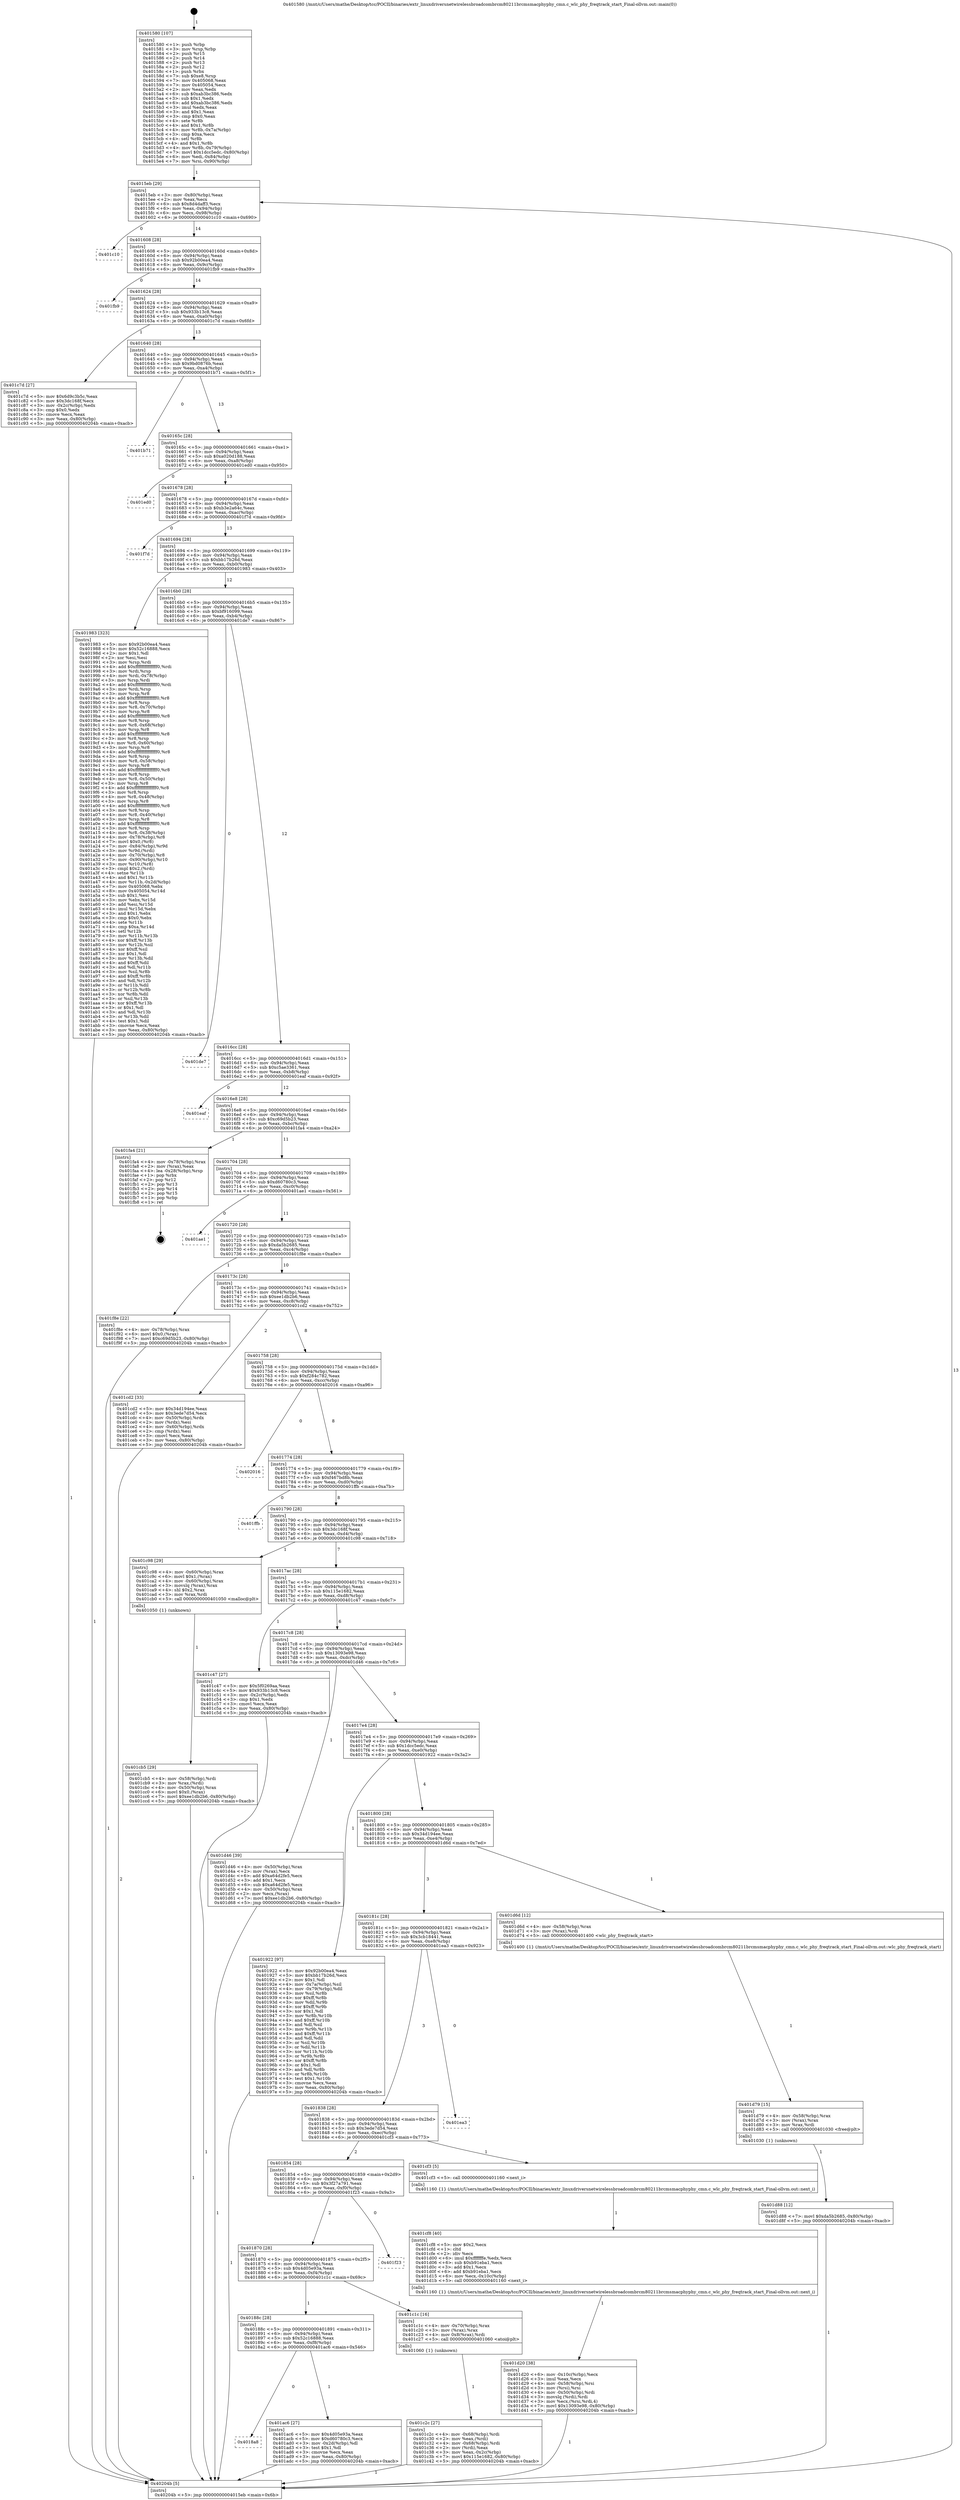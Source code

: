 digraph "0x401580" {
  label = "0x401580 (/mnt/c/Users/mathe/Desktop/tcc/POCII/binaries/extr_linuxdriversnetwirelessbroadcombrcm80211brcmsmacphyphy_cmn.c_wlc_phy_freqtrack_start_Final-ollvm.out::main(0))"
  labelloc = "t"
  node[shape=record]

  Entry [label="",width=0.3,height=0.3,shape=circle,fillcolor=black,style=filled]
  "0x4015eb" [label="{
     0x4015eb [29]\l
     | [instrs]\l
     &nbsp;&nbsp;0x4015eb \<+3\>: mov -0x80(%rbp),%eax\l
     &nbsp;&nbsp;0x4015ee \<+2\>: mov %eax,%ecx\l
     &nbsp;&nbsp;0x4015f0 \<+6\>: sub $0x8d4daff3,%ecx\l
     &nbsp;&nbsp;0x4015f6 \<+6\>: mov %eax,-0x94(%rbp)\l
     &nbsp;&nbsp;0x4015fc \<+6\>: mov %ecx,-0x98(%rbp)\l
     &nbsp;&nbsp;0x401602 \<+6\>: je 0000000000401c10 \<main+0x690\>\l
  }"]
  "0x401c10" [label="{
     0x401c10\l
  }", style=dashed]
  "0x401608" [label="{
     0x401608 [28]\l
     | [instrs]\l
     &nbsp;&nbsp;0x401608 \<+5\>: jmp 000000000040160d \<main+0x8d\>\l
     &nbsp;&nbsp;0x40160d \<+6\>: mov -0x94(%rbp),%eax\l
     &nbsp;&nbsp;0x401613 \<+5\>: sub $0x92b00ea4,%eax\l
     &nbsp;&nbsp;0x401618 \<+6\>: mov %eax,-0x9c(%rbp)\l
     &nbsp;&nbsp;0x40161e \<+6\>: je 0000000000401fb9 \<main+0xa39\>\l
  }"]
  Exit [label="",width=0.3,height=0.3,shape=circle,fillcolor=black,style=filled,peripheries=2]
  "0x401fb9" [label="{
     0x401fb9\l
  }", style=dashed]
  "0x401624" [label="{
     0x401624 [28]\l
     | [instrs]\l
     &nbsp;&nbsp;0x401624 \<+5\>: jmp 0000000000401629 \<main+0xa9\>\l
     &nbsp;&nbsp;0x401629 \<+6\>: mov -0x94(%rbp),%eax\l
     &nbsp;&nbsp;0x40162f \<+5\>: sub $0x933b13c8,%eax\l
     &nbsp;&nbsp;0x401634 \<+6\>: mov %eax,-0xa0(%rbp)\l
     &nbsp;&nbsp;0x40163a \<+6\>: je 0000000000401c7d \<main+0x6fd\>\l
  }"]
  "0x401d88" [label="{
     0x401d88 [12]\l
     | [instrs]\l
     &nbsp;&nbsp;0x401d88 \<+7\>: movl $0xda5b2685,-0x80(%rbp)\l
     &nbsp;&nbsp;0x401d8f \<+5\>: jmp 000000000040204b \<main+0xacb\>\l
  }"]
  "0x401c7d" [label="{
     0x401c7d [27]\l
     | [instrs]\l
     &nbsp;&nbsp;0x401c7d \<+5\>: mov $0x6d9c3b5c,%eax\l
     &nbsp;&nbsp;0x401c82 \<+5\>: mov $0x3dc168f,%ecx\l
     &nbsp;&nbsp;0x401c87 \<+3\>: mov -0x2c(%rbp),%edx\l
     &nbsp;&nbsp;0x401c8a \<+3\>: cmp $0x0,%edx\l
     &nbsp;&nbsp;0x401c8d \<+3\>: cmove %ecx,%eax\l
     &nbsp;&nbsp;0x401c90 \<+3\>: mov %eax,-0x80(%rbp)\l
     &nbsp;&nbsp;0x401c93 \<+5\>: jmp 000000000040204b \<main+0xacb\>\l
  }"]
  "0x401640" [label="{
     0x401640 [28]\l
     | [instrs]\l
     &nbsp;&nbsp;0x401640 \<+5\>: jmp 0000000000401645 \<main+0xc5\>\l
     &nbsp;&nbsp;0x401645 \<+6\>: mov -0x94(%rbp),%eax\l
     &nbsp;&nbsp;0x40164b \<+5\>: sub $0x9bd0876b,%eax\l
     &nbsp;&nbsp;0x401650 \<+6\>: mov %eax,-0xa4(%rbp)\l
     &nbsp;&nbsp;0x401656 \<+6\>: je 0000000000401b71 \<main+0x5f1\>\l
  }"]
  "0x401d79" [label="{
     0x401d79 [15]\l
     | [instrs]\l
     &nbsp;&nbsp;0x401d79 \<+4\>: mov -0x58(%rbp),%rax\l
     &nbsp;&nbsp;0x401d7d \<+3\>: mov (%rax),%rax\l
     &nbsp;&nbsp;0x401d80 \<+3\>: mov %rax,%rdi\l
     &nbsp;&nbsp;0x401d83 \<+5\>: call 0000000000401030 \<free@plt\>\l
     | [calls]\l
     &nbsp;&nbsp;0x401030 \{1\} (unknown)\l
  }"]
  "0x401b71" [label="{
     0x401b71\l
  }", style=dashed]
  "0x40165c" [label="{
     0x40165c [28]\l
     | [instrs]\l
     &nbsp;&nbsp;0x40165c \<+5\>: jmp 0000000000401661 \<main+0xe1\>\l
     &nbsp;&nbsp;0x401661 \<+6\>: mov -0x94(%rbp),%eax\l
     &nbsp;&nbsp;0x401667 \<+5\>: sub $0xa020d188,%eax\l
     &nbsp;&nbsp;0x40166c \<+6\>: mov %eax,-0xa8(%rbp)\l
     &nbsp;&nbsp;0x401672 \<+6\>: je 0000000000401ed0 \<main+0x950\>\l
  }"]
  "0x401d20" [label="{
     0x401d20 [38]\l
     | [instrs]\l
     &nbsp;&nbsp;0x401d20 \<+6\>: mov -0x10c(%rbp),%ecx\l
     &nbsp;&nbsp;0x401d26 \<+3\>: imul %eax,%ecx\l
     &nbsp;&nbsp;0x401d29 \<+4\>: mov -0x58(%rbp),%rsi\l
     &nbsp;&nbsp;0x401d2d \<+3\>: mov (%rsi),%rsi\l
     &nbsp;&nbsp;0x401d30 \<+4\>: mov -0x50(%rbp),%rdi\l
     &nbsp;&nbsp;0x401d34 \<+3\>: movslq (%rdi),%rdi\l
     &nbsp;&nbsp;0x401d37 \<+3\>: mov %ecx,(%rsi,%rdi,4)\l
     &nbsp;&nbsp;0x401d3a \<+7\>: movl $0x13093e98,-0x80(%rbp)\l
     &nbsp;&nbsp;0x401d41 \<+5\>: jmp 000000000040204b \<main+0xacb\>\l
  }"]
  "0x401ed0" [label="{
     0x401ed0\l
  }", style=dashed]
  "0x401678" [label="{
     0x401678 [28]\l
     | [instrs]\l
     &nbsp;&nbsp;0x401678 \<+5\>: jmp 000000000040167d \<main+0xfd\>\l
     &nbsp;&nbsp;0x40167d \<+6\>: mov -0x94(%rbp),%eax\l
     &nbsp;&nbsp;0x401683 \<+5\>: sub $0xb3e2a64c,%eax\l
     &nbsp;&nbsp;0x401688 \<+6\>: mov %eax,-0xac(%rbp)\l
     &nbsp;&nbsp;0x40168e \<+6\>: je 0000000000401f7d \<main+0x9fd\>\l
  }"]
  "0x401cf8" [label="{
     0x401cf8 [40]\l
     | [instrs]\l
     &nbsp;&nbsp;0x401cf8 \<+5\>: mov $0x2,%ecx\l
     &nbsp;&nbsp;0x401cfd \<+1\>: cltd\l
     &nbsp;&nbsp;0x401cfe \<+2\>: idiv %ecx\l
     &nbsp;&nbsp;0x401d00 \<+6\>: imul $0xfffffffe,%edx,%ecx\l
     &nbsp;&nbsp;0x401d06 \<+6\>: sub $0xb91eba1,%ecx\l
     &nbsp;&nbsp;0x401d0c \<+3\>: add $0x1,%ecx\l
     &nbsp;&nbsp;0x401d0f \<+6\>: add $0xb91eba1,%ecx\l
     &nbsp;&nbsp;0x401d15 \<+6\>: mov %ecx,-0x10c(%rbp)\l
     &nbsp;&nbsp;0x401d1b \<+5\>: call 0000000000401160 \<next_i\>\l
     | [calls]\l
     &nbsp;&nbsp;0x401160 \{1\} (/mnt/c/Users/mathe/Desktop/tcc/POCII/binaries/extr_linuxdriversnetwirelessbroadcombrcm80211brcmsmacphyphy_cmn.c_wlc_phy_freqtrack_start_Final-ollvm.out::next_i)\l
  }"]
  "0x401f7d" [label="{
     0x401f7d\l
  }", style=dashed]
  "0x401694" [label="{
     0x401694 [28]\l
     | [instrs]\l
     &nbsp;&nbsp;0x401694 \<+5\>: jmp 0000000000401699 \<main+0x119\>\l
     &nbsp;&nbsp;0x401699 \<+6\>: mov -0x94(%rbp),%eax\l
     &nbsp;&nbsp;0x40169f \<+5\>: sub $0xbb17b26d,%eax\l
     &nbsp;&nbsp;0x4016a4 \<+6\>: mov %eax,-0xb0(%rbp)\l
     &nbsp;&nbsp;0x4016aa \<+6\>: je 0000000000401983 \<main+0x403\>\l
  }"]
  "0x401cb5" [label="{
     0x401cb5 [29]\l
     | [instrs]\l
     &nbsp;&nbsp;0x401cb5 \<+4\>: mov -0x58(%rbp),%rdi\l
     &nbsp;&nbsp;0x401cb9 \<+3\>: mov %rax,(%rdi)\l
     &nbsp;&nbsp;0x401cbc \<+4\>: mov -0x50(%rbp),%rax\l
     &nbsp;&nbsp;0x401cc0 \<+6\>: movl $0x0,(%rax)\l
     &nbsp;&nbsp;0x401cc6 \<+7\>: movl $0xee1db2b6,-0x80(%rbp)\l
     &nbsp;&nbsp;0x401ccd \<+5\>: jmp 000000000040204b \<main+0xacb\>\l
  }"]
  "0x401983" [label="{
     0x401983 [323]\l
     | [instrs]\l
     &nbsp;&nbsp;0x401983 \<+5\>: mov $0x92b00ea4,%eax\l
     &nbsp;&nbsp;0x401988 \<+5\>: mov $0x52c16888,%ecx\l
     &nbsp;&nbsp;0x40198d \<+2\>: mov $0x1,%dl\l
     &nbsp;&nbsp;0x40198f \<+2\>: xor %esi,%esi\l
     &nbsp;&nbsp;0x401991 \<+3\>: mov %rsp,%rdi\l
     &nbsp;&nbsp;0x401994 \<+4\>: add $0xfffffffffffffff0,%rdi\l
     &nbsp;&nbsp;0x401998 \<+3\>: mov %rdi,%rsp\l
     &nbsp;&nbsp;0x40199b \<+4\>: mov %rdi,-0x78(%rbp)\l
     &nbsp;&nbsp;0x40199f \<+3\>: mov %rsp,%rdi\l
     &nbsp;&nbsp;0x4019a2 \<+4\>: add $0xfffffffffffffff0,%rdi\l
     &nbsp;&nbsp;0x4019a6 \<+3\>: mov %rdi,%rsp\l
     &nbsp;&nbsp;0x4019a9 \<+3\>: mov %rsp,%r8\l
     &nbsp;&nbsp;0x4019ac \<+4\>: add $0xfffffffffffffff0,%r8\l
     &nbsp;&nbsp;0x4019b0 \<+3\>: mov %r8,%rsp\l
     &nbsp;&nbsp;0x4019b3 \<+4\>: mov %r8,-0x70(%rbp)\l
     &nbsp;&nbsp;0x4019b7 \<+3\>: mov %rsp,%r8\l
     &nbsp;&nbsp;0x4019ba \<+4\>: add $0xfffffffffffffff0,%r8\l
     &nbsp;&nbsp;0x4019be \<+3\>: mov %r8,%rsp\l
     &nbsp;&nbsp;0x4019c1 \<+4\>: mov %r8,-0x68(%rbp)\l
     &nbsp;&nbsp;0x4019c5 \<+3\>: mov %rsp,%r8\l
     &nbsp;&nbsp;0x4019c8 \<+4\>: add $0xfffffffffffffff0,%r8\l
     &nbsp;&nbsp;0x4019cc \<+3\>: mov %r8,%rsp\l
     &nbsp;&nbsp;0x4019cf \<+4\>: mov %r8,-0x60(%rbp)\l
     &nbsp;&nbsp;0x4019d3 \<+3\>: mov %rsp,%r8\l
     &nbsp;&nbsp;0x4019d6 \<+4\>: add $0xfffffffffffffff0,%r8\l
     &nbsp;&nbsp;0x4019da \<+3\>: mov %r8,%rsp\l
     &nbsp;&nbsp;0x4019dd \<+4\>: mov %r8,-0x58(%rbp)\l
     &nbsp;&nbsp;0x4019e1 \<+3\>: mov %rsp,%r8\l
     &nbsp;&nbsp;0x4019e4 \<+4\>: add $0xfffffffffffffff0,%r8\l
     &nbsp;&nbsp;0x4019e8 \<+3\>: mov %r8,%rsp\l
     &nbsp;&nbsp;0x4019eb \<+4\>: mov %r8,-0x50(%rbp)\l
     &nbsp;&nbsp;0x4019ef \<+3\>: mov %rsp,%r8\l
     &nbsp;&nbsp;0x4019f2 \<+4\>: add $0xfffffffffffffff0,%r8\l
     &nbsp;&nbsp;0x4019f6 \<+3\>: mov %r8,%rsp\l
     &nbsp;&nbsp;0x4019f9 \<+4\>: mov %r8,-0x48(%rbp)\l
     &nbsp;&nbsp;0x4019fd \<+3\>: mov %rsp,%r8\l
     &nbsp;&nbsp;0x401a00 \<+4\>: add $0xfffffffffffffff0,%r8\l
     &nbsp;&nbsp;0x401a04 \<+3\>: mov %r8,%rsp\l
     &nbsp;&nbsp;0x401a07 \<+4\>: mov %r8,-0x40(%rbp)\l
     &nbsp;&nbsp;0x401a0b \<+3\>: mov %rsp,%r8\l
     &nbsp;&nbsp;0x401a0e \<+4\>: add $0xfffffffffffffff0,%r8\l
     &nbsp;&nbsp;0x401a12 \<+3\>: mov %r8,%rsp\l
     &nbsp;&nbsp;0x401a15 \<+4\>: mov %r8,-0x38(%rbp)\l
     &nbsp;&nbsp;0x401a19 \<+4\>: mov -0x78(%rbp),%r8\l
     &nbsp;&nbsp;0x401a1d \<+7\>: movl $0x0,(%r8)\l
     &nbsp;&nbsp;0x401a24 \<+7\>: mov -0x84(%rbp),%r9d\l
     &nbsp;&nbsp;0x401a2b \<+3\>: mov %r9d,(%rdi)\l
     &nbsp;&nbsp;0x401a2e \<+4\>: mov -0x70(%rbp),%r8\l
     &nbsp;&nbsp;0x401a32 \<+7\>: mov -0x90(%rbp),%r10\l
     &nbsp;&nbsp;0x401a39 \<+3\>: mov %r10,(%r8)\l
     &nbsp;&nbsp;0x401a3c \<+3\>: cmpl $0x2,(%rdi)\l
     &nbsp;&nbsp;0x401a3f \<+4\>: setne %r11b\l
     &nbsp;&nbsp;0x401a43 \<+4\>: and $0x1,%r11b\l
     &nbsp;&nbsp;0x401a47 \<+4\>: mov %r11b,-0x2d(%rbp)\l
     &nbsp;&nbsp;0x401a4b \<+7\>: mov 0x405068,%ebx\l
     &nbsp;&nbsp;0x401a52 \<+8\>: mov 0x405054,%r14d\l
     &nbsp;&nbsp;0x401a5a \<+3\>: sub $0x1,%esi\l
     &nbsp;&nbsp;0x401a5d \<+3\>: mov %ebx,%r15d\l
     &nbsp;&nbsp;0x401a60 \<+3\>: add %esi,%r15d\l
     &nbsp;&nbsp;0x401a63 \<+4\>: imul %r15d,%ebx\l
     &nbsp;&nbsp;0x401a67 \<+3\>: and $0x1,%ebx\l
     &nbsp;&nbsp;0x401a6a \<+3\>: cmp $0x0,%ebx\l
     &nbsp;&nbsp;0x401a6d \<+4\>: sete %r11b\l
     &nbsp;&nbsp;0x401a71 \<+4\>: cmp $0xa,%r14d\l
     &nbsp;&nbsp;0x401a75 \<+4\>: setl %r12b\l
     &nbsp;&nbsp;0x401a79 \<+3\>: mov %r11b,%r13b\l
     &nbsp;&nbsp;0x401a7c \<+4\>: xor $0xff,%r13b\l
     &nbsp;&nbsp;0x401a80 \<+3\>: mov %r12b,%sil\l
     &nbsp;&nbsp;0x401a83 \<+4\>: xor $0xff,%sil\l
     &nbsp;&nbsp;0x401a87 \<+3\>: xor $0x1,%dl\l
     &nbsp;&nbsp;0x401a8a \<+3\>: mov %r13b,%dil\l
     &nbsp;&nbsp;0x401a8d \<+4\>: and $0xff,%dil\l
     &nbsp;&nbsp;0x401a91 \<+3\>: and %dl,%r11b\l
     &nbsp;&nbsp;0x401a94 \<+3\>: mov %sil,%r8b\l
     &nbsp;&nbsp;0x401a97 \<+4\>: and $0xff,%r8b\l
     &nbsp;&nbsp;0x401a9b \<+3\>: and %dl,%r12b\l
     &nbsp;&nbsp;0x401a9e \<+3\>: or %r11b,%dil\l
     &nbsp;&nbsp;0x401aa1 \<+3\>: or %r12b,%r8b\l
     &nbsp;&nbsp;0x401aa4 \<+3\>: xor %r8b,%dil\l
     &nbsp;&nbsp;0x401aa7 \<+3\>: or %sil,%r13b\l
     &nbsp;&nbsp;0x401aaa \<+4\>: xor $0xff,%r13b\l
     &nbsp;&nbsp;0x401aae \<+3\>: or $0x1,%dl\l
     &nbsp;&nbsp;0x401ab1 \<+3\>: and %dl,%r13b\l
     &nbsp;&nbsp;0x401ab4 \<+3\>: or %r13b,%dil\l
     &nbsp;&nbsp;0x401ab7 \<+4\>: test $0x1,%dil\l
     &nbsp;&nbsp;0x401abb \<+3\>: cmovne %ecx,%eax\l
     &nbsp;&nbsp;0x401abe \<+3\>: mov %eax,-0x80(%rbp)\l
     &nbsp;&nbsp;0x401ac1 \<+5\>: jmp 000000000040204b \<main+0xacb\>\l
  }"]
  "0x4016b0" [label="{
     0x4016b0 [28]\l
     | [instrs]\l
     &nbsp;&nbsp;0x4016b0 \<+5\>: jmp 00000000004016b5 \<main+0x135\>\l
     &nbsp;&nbsp;0x4016b5 \<+6\>: mov -0x94(%rbp),%eax\l
     &nbsp;&nbsp;0x4016bb \<+5\>: sub $0xbf916099,%eax\l
     &nbsp;&nbsp;0x4016c0 \<+6\>: mov %eax,-0xb4(%rbp)\l
     &nbsp;&nbsp;0x4016c6 \<+6\>: je 0000000000401de7 \<main+0x867\>\l
  }"]
  "0x401c2c" [label="{
     0x401c2c [27]\l
     | [instrs]\l
     &nbsp;&nbsp;0x401c2c \<+4\>: mov -0x68(%rbp),%rdi\l
     &nbsp;&nbsp;0x401c30 \<+2\>: mov %eax,(%rdi)\l
     &nbsp;&nbsp;0x401c32 \<+4\>: mov -0x68(%rbp),%rdi\l
     &nbsp;&nbsp;0x401c36 \<+2\>: mov (%rdi),%eax\l
     &nbsp;&nbsp;0x401c38 \<+3\>: mov %eax,-0x2c(%rbp)\l
     &nbsp;&nbsp;0x401c3b \<+7\>: movl $0x115e1682,-0x80(%rbp)\l
     &nbsp;&nbsp;0x401c42 \<+5\>: jmp 000000000040204b \<main+0xacb\>\l
  }"]
  "0x401de7" [label="{
     0x401de7\l
  }", style=dashed]
  "0x4016cc" [label="{
     0x4016cc [28]\l
     | [instrs]\l
     &nbsp;&nbsp;0x4016cc \<+5\>: jmp 00000000004016d1 \<main+0x151\>\l
     &nbsp;&nbsp;0x4016d1 \<+6\>: mov -0x94(%rbp),%eax\l
     &nbsp;&nbsp;0x4016d7 \<+5\>: sub $0xc5ae3361,%eax\l
     &nbsp;&nbsp;0x4016dc \<+6\>: mov %eax,-0xb8(%rbp)\l
     &nbsp;&nbsp;0x4016e2 \<+6\>: je 0000000000401eaf \<main+0x92f\>\l
  }"]
  "0x4018a8" [label="{
     0x4018a8\l
  }", style=dashed]
  "0x401eaf" [label="{
     0x401eaf\l
  }", style=dashed]
  "0x4016e8" [label="{
     0x4016e8 [28]\l
     | [instrs]\l
     &nbsp;&nbsp;0x4016e8 \<+5\>: jmp 00000000004016ed \<main+0x16d\>\l
     &nbsp;&nbsp;0x4016ed \<+6\>: mov -0x94(%rbp),%eax\l
     &nbsp;&nbsp;0x4016f3 \<+5\>: sub $0xc69d5b23,%eax\l
     &nbsp;&nbsp;0x4016f8 \<+6\>: mov %eax,-0xbc(%rbp)\l
     &nbsp;&nbsp;0x4016fe \<+6\>: je 0000000000401fa4 \<main+0xa24\>\l
  }"]
  "0x401ac6" [label="{
     0x401ac6 [27]\l
     | [instrs]\l
     &nbsp;&nbsp;0x401ac6 \<+5\>: mov $0x4d05e93a,%eax\l
     &nbsp;&nbsp;0x401acb \<+5\>: mov $0xd60780c3,%ecx\l
     &nbsp;&nbsp;0x401ad0 \<+3\>: mov -0x2d(%rbp),%dl\l
     &nbsp;&nbsp;0x401ad3 \<+3\>: test $0x1,%dl\l
     &nbsp;&nbsp;0x401ad6 \<+3\>: cmovne %ecx,%eax\l
     &nbsp;&nbsp;0x401ad9 \<+3\>: mov %eax,-0x80(%rbp)\l
     &nbsp;&nbsp;0x401adc \<+5\>: jmp 000000000040204b \<main+0xacb\>\l
  }"]
  "0x401fa4" [label="{
     0x401fa4 [21]\l
     | [instrs]\l
     &nbsp;&nbsp;0x401fa4 \<+4\>: mov -0x78(%rbp),%rax\l
     &nbsp;&nbsp;0x401fa8 \<+2\>: mov (%rax),%eax\l
     &nbsp;&nbsp;0x401faa \<+4\>: lea -0x28(%rbp),%rsp\l
     &nbsp;&nbsp;0x401fae \<+1\>: pop %rbx\l
     &nbsp;&nbsp;0x401faf \<+2\>: pop %r12\l
     &nbsp;&nbsp;0x401fb1 \<+2\>: pop %r13\l
     &nbsp;&nbsp;0x401fb3 \<+2\>: pop %r14\l
     &nbsp;&nbsp;0x401fb5 \<+2\>: pop %r15\l
     &nbsp;&nbsp;0x401fb7 \<+1\>: pop %rbp\l
     &nbsp;&nbsp;0x401fb8 \<+1\>: ret\l
  }"]
  "0x401704" [label="{
     0x401704 [28]\l
     | [instrs]\l
     &nbsp;&nbsp;0x401704 \<+5\>: jmp 0000000000401709 \<main+0x189\>\l
     &nbsp;&nbsp;0x401709 \<+6\>: mov -0x94(%rbp),%eax\l
     &nbsp;&nbsp;0x40170f \<+5\>: sub $0xd60780c3,%eax\l
     &nbsp;&nbsp;0x401714 \<+6\>: mov %eax,-0xc0(%rbp)\l
     &nbsp;&nbsp;0x40171a \<+6\>: je 0000000000401ae1 \<main+0x561\>\l
  }"]
  "0x40188c" [label="{
     0x40188c [28]\l
     | [instrs]\l
     &nbsp;&nbsp;0x40188c \<+5\>: jmp 0000000000401891 \<main+0x311\>\l
     &nbsp;&nbsp;0x401891 \<+6\>: mov -0x94(%rbp),%eax\l
     &nbsp;&nbsp;0x401897 \<+5\>: sub $0x52c16888,%eax\l
     &nbsp;&nbsp;0x40189c \<+6\>: mov %eax,-0xf8(%rbp)\l
     &nbsp;&nbsp;0x4018a2 \<+6\>: je 0000000000401ac6 \<main+0x546\>\l
  }"]
  "0x401ae1" [label="{
     0x401ae1\l
  }", style=dashed]
  "0x401720" [label="{
     0x401720 [28]\l
     | [instrs]\l
     &nbsp;&nbsp;0x401720 \<+5\>: jmp 0000000000401725 \<main+0x1a5\>\l
     &nbsp;&nbsp;0x401725 \<+6\>: mov -0x94(%rbp),%eax\l
     &nbsp;&nbsp;0x40172b \<+5\>: sub $0xda5b2685,%eax\l
     &nbsp;&nbsp;0x401730 \<+6\>: mov %eax,-0xc4(%rbp)\l
     &nbsp;&nbsp;0x401736 \<+6\>: je 0000000000401f8e \<main+0xa0e\>\l
  }"]
  "0x401c1c" [label="{
     0x401c1c [16]\l
     | [instrs]\l
     &nbsp;&nbsp;0x401c1c \<+4\>: mov -0x70(%rbp),%rax\l
     &nbsp;&nbsp;0x401c20 \<+3\>: mov (%rax),%rax\l
     &nbsp;&nbsp;0x401c23 \<+4\>: mov 0x8(%rax),%rdi\l
     &nbsp;&nbsp;0x401c27 \<+5\>: call 0000000000401060 \<atoi@plt\>\l
     | [calls]\l
     &nbsp;&nbsp;0x401060 \{1\} (unknown)\l
  }"]
  "0x401f8e" [label="{
     0x401f8e [22]\l
     | [instrs]\l
     &nbsp;&nbsp;0x401f8e \<+4\>: mov -0x78(%rbp),%rax\l
     &nbsp;&nbsp;0x401f92 \<+6\>: movl $0x0,(%rax)\l
     &nbsp;&nbsp;0x401f98 \<+7\>: movl $0xc69d5b23,-0x80(%rbp)\l
     &nbsp;&nbsp;0x401f9f \<+5\>: jmp 000000000040204b \<main+0xacb\>\l
  }"]
  "0x40173c" [label="{
     0x40173c [28]\l
     | [instrs]\l
     &nbsp;&nbsp;0x40173c \<+5\>: jmp 0000000000401741 \<main+0x1c1\>\l
     &nbsp;&nbsp;0x401741 \<+6\>: mov -0x94(%rbp),%eax\l
     &nbsp;&nbsp;0x401747 \<+5\>: sub $0xee1db2b6,%eax\l
     &nbsp;&nbsp;0x40174c \<+6\>: mov %eax,-0xc8(%rbp)\l
     &nbsp;&nbsp;0x401752 \<+6\>: je 0000000000401cd2 \<main+0x752\>\l
  }"]
  "0x401870" [label="{
     0x401870 [28]\l
     | [instrs]\l
     &nbsp;&nbsp;0x401870 \<+5\>: jmp 0000000000401875 \<main+0x2f5\>\l
     &nbsp;&nbsp;0x401875 \<+6\>: mov -0x94(%rbp),%eax\l
     &nbsp;&nbsp;0x40187b \<+5\>: sub $0x4d05e93a,%eax\l
     &nbsp;&nbsp;0x401880 \<+6\>: mov %eax,-0xf4(%rbp)\l
     &nbsp;&nbsp;0x401886 \<+6\>: je 0000000000401c1c \<main+0x69c\>\l
  }"]
  "0x401cd2" [label="{
     0x401cd2 [33]\l
     | [instrs]\l
     &nbsp;&nbsp;0x401cd2 \<+5\>: mov $0x34d194ee,%eax\l
     &nbsp;&nbsp;0x401cd7 \<+5\>: mov $0x3ede7d54,%ecx\l
     &nbsp;&nbsp;0x401cdc \<+4\>: mov -0x50(%rbp),%rdx\l
     &nbsp;&nbsp;0x401ce0 \<+2\>: mov (%rdx),%esi\l
     &nbsp;&nbsp;0x401ce2 \<+4\>: mov -0x60(%rbp),%rdx\l
     &nbsp;&nbsp;0x401ce6 \<+2\>: cmp (%rdx),%esi\l
     &nbsp;&nbsp;0x401ce8 \<+3\>: cmovl %ecx,%eax\l
     &nbsp;&nbsp;0x401ceb \<+3\>: mov %eax,-0x80(%rbp)\l
     &nbsp;&nbsp;0x401cee \<+5\>: jmp 000000000040204b \<main+0xacb\>\l
  }"]
  "0x401758" [label="{
     0x401758 [28]\l
     | [instrs]\l
     &nbsp;&nbsp;0x401758 \<+5\>: jmp 000000000040175d \<main+0x1dd\>\l
     &nbsp;&nbsp;0x40175d \<+6\>: mov -0x94(%rbp),%eax\l
     &nbsp;&nbsp;0x401763 \<+5\>: sub $0xf284c782,%eax\l
     &nbsp;&nbsp;0x401768 \<+6\>: mov %eax,-0xcc(%rbp)\l
     &nbsp;&nbsp;0x40176e \<+6\>: je 0000000000402016 \<main+0xa96\>\l
  }"]
  "0x401f23" [label="{
     0x401f23\l
  }", style=dashed]
  "0x402016" [label="{
     0x402016\l
  }", style=dashed]
  "0x401774" [label="{
     0x401774 [28]\l
     | [instrs]\l
     &nbsp;&nbsp;0x401774 \<+5\>: jmp 0000000000401779 \<main+0x1f9\>\l
     &nbsp;&nbsp;0x401779 \<+6\>: mov -0x94(%rbp),%eax\l
     &nbsp;&nbsp;0x40177f \<+5\>: sub $0xf467bd8b,%eax\l
     &nbsp;&nbsp;0x401784 \<+6\>: mov %eax,-0xd0(%rbp)\l
     &nbsp;&nbsp;0x40178a \<+6\>: je 0000000000401ffb \<main+0xa7b\>\l
  }"]
  "0x401854" [label="{
     0x401854 [28]\l
     | [instrs]\l
     &nbsp;&nbsp;0x401854 \<+5\>: jmp 0000000000401859 \<main+0x2d9\>\l
     &nbsp;&nbsp;0x401859 \<+6\>: mov -0x94(%rbp),%eax\l
     &nbsp;&nbsp;0x40185f \<+5\>: sub $0x3f27a791,%eax\l
     &nbsp;&nbsp;0x401864 \<+6\>: mov %eax,-0xf0(%rbp)\l
     &nbsp;&nbsp;0x40186a \<+6\>: je 0000000000401f23 \<main+0x9a3\>\l
  }"]
  "0x401ffb" [label="{
     0x401ffb\l
  }", style=dashed]
  "0x401790" [label="{
     0x401790 [28]\l
     | [instrs]\l
     &nbsp;&nbsp;0x401790 \<+5\>: jmp 0000000000401795 \<main+0x215\>\l
     &nbsp;&nbsp;0x401795 \<+6\>: mov -0x94(%rbp),%eax\l
     &nbsp;&nbsp;0x40179b \<+5\>: sub $0x3dc168f,%eax\l
     &nbsp;&nbsp;0x4017a0 \<+6\>: mov %eax,-0xd4(%rbp)\l
     &nbsp;&nbsp;0x4017a6 \<+6\>: je 0000000000401c98 \<main+0x718\>\l
  }"]
  "0x401cf3" [label="{
     0x401cf3 [5]\l
     | [instrs]\l
     &nbsp;&nbsp;0x401cf3 \<+5\>: call 0000000000401160 \<next_i\>\l
     | [calls]\l
     &nbsp;&nbsp;0x401160 \{1\} (/mnt/c/Users/mathe/Desktop/tcc/POCII/binaries/extr_linuxdriversnetwirelessbroadcombrcm80211brcmsmacphyphy_cmn.c_wlc_phy_freqtrack_start_Final-ollvm.out::next_i)\l
  }"]
  "0x401c98" [label="{
     0x401c98 [29]\l
     | [instrs]\l
     &nbsp;&nbsp;0x401c98 \<+4\>: mov -0x60(%rbp),%rax\l
     &nbsp;&nbsp;0x401c9c \<+6\>: movl $0x1,(%rax)\l
     &nbsp;&nbsp;0x401ca2 \<+4\>: mov -0x60(%rbp),%rax\l
     &nbsp;&nbsp;0x401ca6 \<+3\>: movslq (%rax),%rax\l
     &nbsp;&nbsp;0x401ca9 \<+4\>: shl $0x2,%rax\l
     &nbsp;&nbsp;0x401cad \<+3\>: mov %rax,%rdi\l
     &nbsp;&nbsp;0x401cb0 \<+5\>: call 0000000000401050 \<malloc@plt\>\l
     | [calls]\l
     &nbsp;&nbsp;0x401050 \{1\} (unknown)\l
  }"]
  "0x4017ac" [label="{
     0x4017ac [28]\l
     | [instrs]\l
     &nbsp;&nbsp;0x4017ac \<+5\>: jmp 00000000004017b1 \<main+0x231\>\l
     &nbsp;&nbsp;0x4017b1 \<+6\>: mov -0x94(%rbp),%eax\l
     &nbsp;&nbsp;0x4017b7 \<+5\>: sub $0x115e1682,%eax\l
     &nbsp;&nbsp;0x4017bc \<+6\>: mov %eax,-0xd8(%rbp)\l
     &nbsp;&nbsp;0x4017c2 \<+6\>: je 0000000000401c47 \<main+0x6c7\>\l
  }"]
  "0x401838" [label="{
     0x401838 [28]\l
     | [instrs]\l
     &nbsp;&nbsp;0x401838 \<+5\>: jmp 000000000040183d \<main+0x2bd\>\l
     &nbsp;&nbsp;0x40183d \<+6\>: mov -0x94(%rbp),%eax\l
     &nbsp;&nbsp;0x401843 \<+5\>: sub $0x3ede7d54,%eax\l
     &nbsp;&nbsp;0x401848 \<+6\>: mov %eax,-0xec(%rbp)\l
     &nbsp;&nbsp;0x40184e \<+6\>: je 0000000000401cf3 \<main+0x773\>\l
  }"]
  "0x401c47" [label="{
     0x401c47 [27]\l
     | [instrs]\l
     &nbsp;&nbsp;0x401c47 \<+5\>: mov $0x5f0269aa,%eax\l
     &nbsp;&nbsp;0x401c4c \<+5\>: mov $0x933b13c8,%ecx\l
     &nbsp;&nbsp;0x401c51 \<+3\>: mov -0x2c(%rbp),%edx\l
     &nbsp;&nbsp;0x401c54 \<+3\>: cmp $0x1,%edx\l
     &nbsp;&nbsp;0x401c57 \<+3\>: cmovl %ecx,%eax\l
     &nbsp;&nbsp;0x401c5a \<+3\>: mov %eax,-0x80(%rbp)\l
     &nbsp;&nbsp;0x401c5d \<+5\>: jmp 000000000040204b \<main+0xacb\>\l
  }"]
  "0x4017c8" [label="{
     0x4017c8 [28]\l
     | [instrs]\l
     &nbsp;&nbsp;0x4017c8 \<+5\>: jmp 00000000004017cd \<main+0x24d\>\l
     &nbsp;&nbsp;0x4017cd \<+6\>: mov -0x94(%rbp),%eax\l
     &nbsp;&nbsp;0x4017d3 \<+5\>: sub $0x13093e98,%eax\l
     &nbsp;&nbsp;0x4017d8 \<+6\>: mov %eax,-0xdc(%rbp)\l
     &nbsp;&nbsp;0x4017de \<+6\>: je 0000000000401d46 \<main+0x7c6\>\l
  }"]
  "0x401ea3" [label="{
     0x401ea3\l
  }", style=dashed]
  "0x401d46" [label="{
     0x401d46 [39]\l
     | [instrs]\l
     &nbsp;&nbsp;0x401d46 \<+4\>: mov -0x50(%rbp),%rax\l
     &nbsp;&nbsp;0x401d4a \<+2\>: mov (%rax),%ecx\l
     &nbsp;&nbsp;0x401d4c \<+6\>: add $0xa64d2fe5,%ecx\l
     &nbsp;&nbsp;0x401d52 \<+3\>: add $0x1,%ecx\l
     &nbsp;&nbsp;0x401d55 \<+6\>: sub $0xa64d2fe5,%ecx\l
     &nbsp;&nbsp;0x401d5b \<+4\>: mov -0x50(%rbp),%rax\l
     &nbsp;&nbsp;0x401d5f \<+2\>: mov %ecx,(%rax)\l
     &nbsp;&nbsp;0x401d61 \<+7\>: movl $0xee1db2b6,-0x80(%rbp)\l
     &nbsp;&nbsp;0x401d68 \<+5\>: jmp 000000000040204b \<main+0xacb\>\l
  }"]
  "0x4017e4" [label="{
     0x4017e4 [28]\l
     | [instrs]\l
     &nbsp;&nbsp;0x4017e4 \<+5\>: jmp 00000000004017e9 \<main+0x269\>\l
     &nbsp;&nbsp;0x4017e9 \<+6\>: mov -0x94(%rbp),%eax\l
     &nbsp;&nbsp;0x4017ef \<+5\>: sub $0x1dcc5edc,%eax\l
     &nbsp;&nbsp;0x4017f4 \<+6\>: mov %eax,-0xe0(%rbp)\l
     &nbsp;&nbsp;0x4017fa \<+6\>: je 0000000000401922 \<main+0x3a2\>\l
  }"]
  "0x40181c" [label="{
     0x40181c [28]\l
     | [instrs]\l
     &nbsp;&nbsp;0x40181c \<+5\>: jmp 0000000000401821 \<main+0x2a1\>\l
     &nbsp;&nbsp;0x401821 \<+6\>: mov -0x94(%rbp),%eax\l
     &nbsp;&nbsp;0x401827 \<+5\>: sub $0x3cb18441,%eax\l
     &nbsp;&nbsp;0x40182c \<+6\>: mov %eax,-0xe8(%rbp)\l
     &nbsp;&nbsp;0x401832 \<+6\>: je 0000000000401ea3 \<main+0x923\>\l
  }"]
  "0x401922" [label="{
     0x401922 [97]\l
     | [instrs]\l
     &nbsp;&nbsp;0x401922 \<+5\>: mov $0x92b00ea4,%eax\l
     &nbsp;&nbsp;0x401927 \<+5\>: mov $0xbb17b26d,%ecx\l
     &nbsp;&nbsp;0x40192c \<+2\>: mov $0x1,%dl\l
     &nbsp;&nbsp;0x40192e \<+4\>: mov -0x7a(%rbp),%sil\l
     &nbsp;&nbsp;0x401932 \<+4\>: mov -0x79(%rbp),%dil\l
     &nbsp;&nbsp;0x401936 \<+3\>: mov %sil,%r8b\l
     &nbsp;&nbsp;0x401939 \<+4\>: xor $0xff,%r8b\l
     &nbsp;&nbsp;0x40193d \<+3\>: mov %dil,%r9b\l
     &nbsp;&nbsp;0x401940 \<+4\>: xor $0xff,%r9b\l
     &nbsp;&nbsp;0x401944 \<+3\>: xor $0x1,%dl\l
     &nbsp;&nbsp;0x401947 \<+3\>: mov %r8b,%r10b\l
     &nbsp;&nbsp;0x40194a \<+4\>: and $0xff,%r10b\l
     &nbsp;&nbsp;0x40194e \<+3\>: and %dl,%sil\l
     &nbsp;&nbsp;0x401951 \<+3\>: mov %r9b,%r11b\l
     &nbsp;&nbsp;0x401954 \<+4\>: and $0xff,%r11b\l
     &nbsp;&nbsp;0x401958 \<+3\>: and %dl,%dil\l
     &nbsp;&nbsp;0x40195b \<+3\>: or %sil,%r10b\l
     &nbsp;&nbsp;0x40195e \<+3\>: or %dil,%r11b\l
     &nbsp;&nbsp;0x401961 \<+3\>: xor %r11b,%r10b\l
     &nbsp;&nbsp;0x401964 \<+3\>: or %r9b,%r8b\l
     &nbsp;&nbsp;0x401967 \<+4\>: xor $0xff,%r8b\l
     &nbsp;&nbsp;0x40196b \<+3\>: or $0x1,%dl\l
     &nbsp;&nbsp;0x40196e \<+3\>: and %dl,%r8b\l
     &nbsp;&nbsp;0x401971 \<+3\>: or %r8b,%r10b\l
     &nbsp;&nbsp;0x401974 \<+4\>: test $0x1,%r10b\l
     &nbsp;&nbsp;0x401978 \<+3\>: cmovne %ecx,%eax\l
     &nbsp;&nbsp;0x40197b \<+3\>: mov %eax,-0x80(%rbp)\l
     &nbsp;&nbsp;0x40197e \<+5\>: jmp 000000000040204b \<main+0xacb\>\l
  }"]
  "0x401800" [label="{
     0x401800 [28]\l
     | [instrs]\l
     &nbsp;&nbsp;0x401800 \<+5\>: jmp 0000000000401805 \<main+0x285\>\l
     &nbsp;&nbsp;0x401805 \<+6\>: mov -0x94(%rbp),%eax\l
     &nbsp;&nbsp;0x40180b \<+5\>: sub $0x34d194ee,%eax\l
     &nbsp;&nbsp;0x401810 \<+6\>: mov %eax,-0xe4(%rbp)\l
     &nbsp;&nbsp;0x401816 \<+6\>: je 0000000000401d6d \<main+0x7ed\>\l
  }"]
  "0x40204b" [label="{
     0x40204b [5]\l
     | [instrs]\l
     &nbsp;&nbsp;0x40204b \<+5\>: jmp 00000000004015eb \<main+0x6b\>\l
  }"]
  "0x401580" [label="{
     0x401580 [107]\l
     | [instrs]\l
     &nbsp;&nbsp;0x401580 \<+1\>: push %rbp\l
     &nbsp;&nbsp;0x401581 \<+3\>: mov %rsp,%rbp\l
     &nbsp;&nbsp;0x401584 \<+2\>: push %r15\l
     &nbsp;&nbsp;0x401586 \<+2\>: push %r14\l
     &nbsp;&nbsp;0x401588 \<+2\>: push %r13\l
     &nbsp;&nbsp;0x40158a \<+2\>: push %r12\l
     &nbsp;&nbsp;0x40158c \<+1\>: push %rbx\l
     &nbsp;&nbsp;0x40158d \<+7\>: sub $0xe8,%rsp\l
     &nbsp;&nbsp;0x401594 \<+7\>: mov 0x405068,%eax\l
     &nbsp;&nbsp;0x40159b \<+7\>: mov 0x405054,%ecx\l
     &nbsp;&nbsp;0x4015a2 \<+2\>: mov %eax,%edx\l
     &nbsp;&nbsp;0x4015a4 \<+6\>: sub $0xab3bc386,%edx\l
     &nbsp;&nbsp;0x4015aa \<+3\>: sub $0x1,%edx\l
     &nbsp;&nbsp;0x4015ad \<+6\>: add $0xab3bc386,%edx\l
     &nbsp;&nbsp;0x4015b3 \<+3\>: imul %edx,%eax\l
     &nbsp;&nbsp;0x4015b6 \<+3\>: and $0x1,%eax\l
     &nbsp;&nbsp;0x4015b9 \<+3\>: cmp $0x0,%eax\l
     &nbsp;&nbsp;0x4015bc \<+4\>: sete %r8b\l
     &nbsp;&nbsp;0x4015c0 \<+4\>: and $0x1,%r8b\l
     &nbsp;&nbsp;0x4015c4 \<+4\>: mov %r8b,-0x7a(%rbp)\l
     &nbsp;&nbsp;0x4015c8 \<+3\>: cmp $0xa,%ecx\l
     &nbsp;&nbsp;0x4015cb \<+4\>: setl %r8b\l
     &nbsp;&nbsp;0x4015cf \<+4\>: and $0x1,%r8b\l
     &nbsp;&nbsp;0x4015d3 \<+4\>: mov %r8b,-0x79(%rbp)\l
     &nbsp;&nbsp;0x4015d7 \<+7\>: movl $0x1dcc5edc,-0x80(%rbp)\l
     &nbsp;&nbsp;0x4015de \<+6\>: mov %edi,-0x84(%rbp)\l
     &nbsp;&nbsp;0x4015e4 \<+7\>: mov %rsi,-0x90(%rbp)\l
  }"]
  "0x401d6d" [label="{
     0x401d6d [12]\l
     | [instrs]\l
     &nbsp;&nbsp;0x401d6d \<+4\>: mov -0x58(%rbp),%rax\l
     &nbsp;&nbsp;0x401d71 \<+3\>: mov (%rax),%rdi\l
     &nbsp;&nbsp;0x401d74 \<+5\>: call 0000000000401400 \<wlc_phy_freqtrack_start\>\l
     | [calls]\l
     &nbsp;&nbsp;0x401400 \{1\} (/mnt/c/Users/mathe/Desktop/tcc/POCII/binaries/extr_linuxdriversnetwirelessbroadcombrcm80211brcmsmacphyphy_cmn.c_wlc_phy_freqtrack_start_Final-ollvm.out::wlc_phy_freqtrack_start)\l
  }"]
  Entry -> "0x401580" [label=" 1"]
  "0x4015eb" -> "0x401c10" [label=" 0"]
  "0x4015eb" -> "0x401608" [label=" 14"]
  "0x401fa4" -> Exit [label=" 1"]
  "0x401608" -> "0x401fb9" [label=" 0"]
  "0x401608" -> "0x401624" [label=" 14"]
  "0x401f8e" -> "0x40204b" [label=" 1"]
  "0x401624" -> "0x401c7d" [label=" 1"]
  "0x401624" -> "0x401640" [label=" 13"]
  "0x401d88" -> "0x40204b" [label=" 1"]
  "0x401640" -> "0x401b71" [label=" 0"]
  "0x401640" -> "0x40165c" [label=" 13"]
  "0x401d79" -> "0x401d88" [label=" 1"]
  "0x40165c" -> "0x401ed0" [label=" 0"]
  "0x40165c" -> "0x401678" [label=" 13"]
  "0x401d6d" -> "0x401d79" [label=" 1"]
  "0x401678" -> "0x401f7d" [label=" 0"]
  "0x401678" -> "0x401694" [label=" 13"]
  "0x401d46" -> "0x40204b" [label=" 1"]
  "0x401694" -> "0x401983" [label=" 1"]
  "0x401694" -> "0x4016b0" [label=" 12"]
  "0x401d20" -> "0x40204b" [label=" 1"]
  "0x4016b0" -> "0x401de7" [label=" 0"]
  "0x4016b0" -> "0x4016cc" [label=" 12"]
  "0x401cf8" -> "0x401d20" [label=" 1"]
  "0x4016cc" -> "0x401eaf" [label=" 0"]
  "0x4016cc" -> "0x4016e8" [label=" 12"]
  "0x401cf3" -> "0x401cf8" [label=" 1"]
  "0x4016e8" -> "0x401fa4" [label=" 1"]
  "0x4016e8" -> "0x401704" [label=" 11"]
  "0x401cd2" -> "0x40204b" [label=" 2"]
  "0x401704" -> "0x401ae1" [label=" 0"]
  "0x401704" -> "0x401720" [label=" 11"]
  "0x401c98" -> "0x401cb5" [label=" 1"]
  "0x401720" -> "0x401f8e" [label=" 1"]
  "0x401720" -> "0x40173c" [label=" 10"]
  "0x401c7d" -> "0x40204b" [label=" 1"]
  "0x40173c" -> "0x401cd2" [label=" 2"]
  "0x40173c" -> "0x401758" [label=" 8"]
  "0x401c2c" -> "0x40204b" [label=" 1"]
  "0x401758" -> "0x402016" [label=" 0"]
  "0x401758" -> "0x401774" [label=" 8"]
  "0x401c1c" -> "0x401c2c" [label=" 1"]
  "0x401774" -> "0x401ffb" [label=" 0"]
  "0x401774" -> "0x401790" [label=" 8"]
  "0x40188c" -> "0x4018a8" [label=" 0"]
  "0x401790" -> "0x401c98" [label=" 1"]
  "0x401790" -> "0x4017ac" [label=" 7"]
  "0x40188c" -> "0x401ac6" [label=" 1"]
  "0x4017ac" -> "0x401c47" [label=" 1"]
  "0x4017ac" -> "0x4017c8" [label=" 6"]
  "0x401870" -> "0x40188c" [label=" 1"]
  "0x4017c8" -> "0x401d46" [label=" 1"]
  "0x4017c8" -> "0x4017e4" [label=" 5"]
  "0x401870" -> "0x401c1c" [label=" 1"]
  "0x4017e4" -> "0x401922" [label=" 1"]
  "0x4017e4" -> "0x401800" [label=" 4"]
  "0x401922" -> "0x40204b" [label=" 1"]
  "0x401580" -> "0x4015eb" [label=" 1"]
  "0x40204b" -> "0x4015eb" [label=" 13"]
  "0x401854" -> "0x401870" [label=" 2"]
  "0x401983" -> "0x40204b" [label=" 1"]
  "0x401854" -> "0x401f23" [label=" 0"]
  "0x401800" -> "0x401d6d" [label=" 1"]
  "0x401800" -> "0x40181c" [label=" 3"]
  "0x401c47" -> "0x40204b" [label=" 1"]
  "0x40181c" -> "0x401ea3" [label=" 0"]
  "0x40181c" -> "0x401838" [label=" 3"]
  "0x401cb5" -> "0x40204b" [label=" 1"]
  "0x401838" -> "0x401cf3" [label=" 1"]
  "0x401838" -> "0x401854" [label=" 2"]
  "0x401ac6" -> "0x40204b" [label=" 1"]
}
